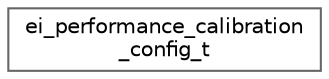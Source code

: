 digraph "Graphical Class Hierarchy"
{
 // LATEX_PDF_SIZE
  bgcolor="transparent";
  edge [fontname=Helvetica,fontsize=10,labelfontname=Helvetica,labelfontsize=10];
  node [fontname=Helvetica,fontsize=10,shape=box,height=0.2,width=0.4];
  rankdir="LR";
  Node0 [id="Node000000",label="ei_performance_calibration\l_config_t",height=0.2,width=0.4,color="grey40", fillcolor="white", style="filled",URL="$structei__performance__calibration__config__t.html",tooltip=" "];
}

